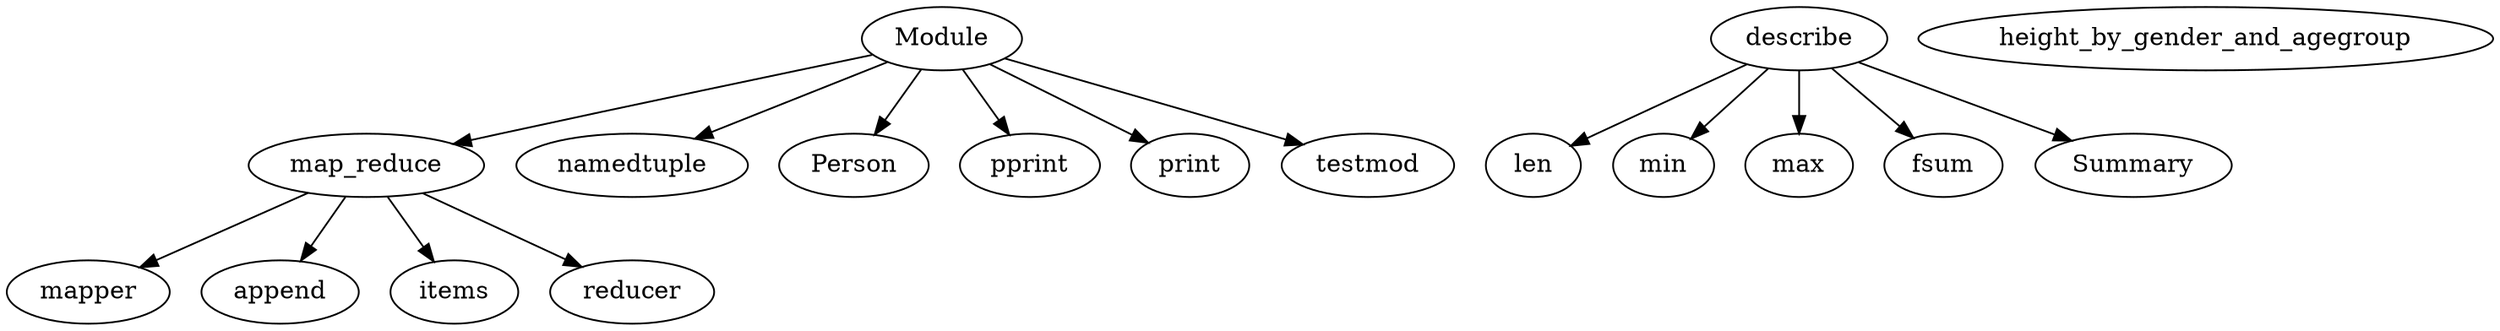 strict digraph  {
map_reduce;
mapper;
append;
items;
reducer;
describe;
len;
min;
max;
fsum;
Summary;
height_by_gender_and_agegroup;
Module;
namedtuple;
Person;
pprint;
print;
testmod;
map_reduce -> mapper;
map_reduce -> append;
map_reduce -> items;
map_reduce -> reducer;
describe -> len;
describe -> min;
describe -> max;
describe -> fsum;
describe -> Summary;
Module -> namedtuple;
Module -> Person;
Module -> pprint;
Module -> map_reduce;
Module -> print;
Module -> testmod;
}
